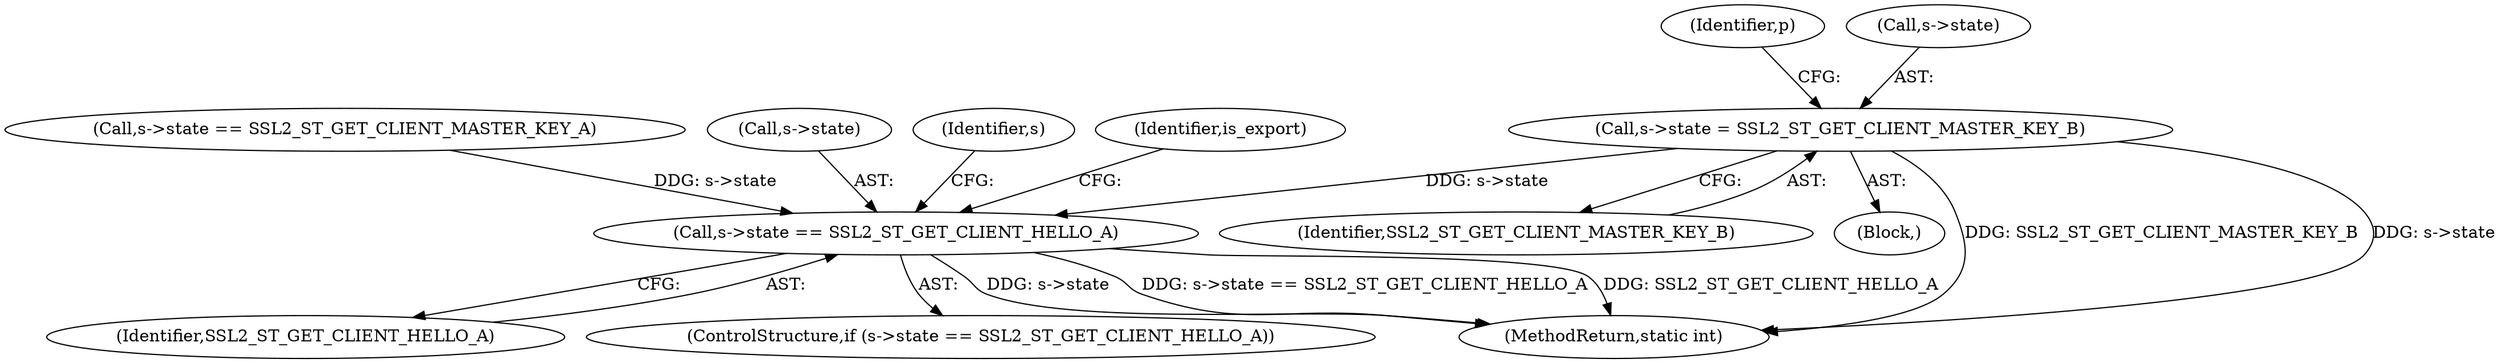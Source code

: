 digraph "0_openssl_86f8fb0e344d62454f8daf3e15236b2b59210756_0@pointer" {
"1000286" [label="(Call,s->state = SSL2_ST_GET_CLIENT_MASTER_KEY_B)"];
"1000693" [label="(Call,s->state == SSL2_ST_GET_CLIENT_HELLO_A)"];
"1000146" [label="(Block,)"];
"1000292" [label="(Identifier,p)"];
"1000141" [label="(Call,s->state == SSL2_ST_GET_CLIENT_MASTER_KEY_A)"];
"1000694" [label="(Call,s->state)"];
"1000701" [label="(Identifier,s)"];
"1000287" [label="(Call,s->state)"];
"1001229" [label="(MethodReturn,static int)"];
"1000286" [label="(Call,s->state = SSL2_ST_GET_CLIENT_MASTER_KEY_B)"];
"1000693" [label="(Call,s->state == SSL2_ST_GET_CLIENT_HELLO_A)"];
"1000710" [label="(Identifier,is_export)"];
"1000290" [label="(Identifier,SSL2_ST_GET_CLIENT_MASTER_KEY_B)"];
"1000697" [label="(Identifier,SSL2_ST_GET_CLIENT_HELLO_A)"];
"1000692" [label="(ControlStructure,if (s->state == SSL2_ST_GET_CLIENT_HELLO_A))"];
"1000286" -> "1000146"  [label="AST: "];
"1000286" -> "1000290"  [label="CFG: "];
"1000287" -> "1000286"  [label="AST: "];
"1000290" -> "1000286"  [label="AST: "];
"1000292" -> "1000286"  [label="CFG: "];
"1000286" -> "1001229"  [label="DDG: SSL2_ST_GET_CLIENT_MASTER_KEY_B"];
"1000286" -> "1001229"  [label="DDG: s->state"];
"1000286" -> "1000693"  [label="DDG: s->state"];
"1000693" -> "1000692"  [label="AST: "];
"1000693" -> "1000697"  [label="CFG: "];
"1000694" -> "1000693"  [label="AST: "];
"1000697" -> "1000693"  [label="AST: "];
"1000701" -> "1000693"  [label="CFG: "];
"1000710" -> "1000693"  [label="CFG: "];
"1000693" -> "1001229"  [label="DDG: s->state == SSL2_ST_GET_CLIENT_HELLO_A"];
"1000693" -> "1001229"  [label="DDG: SSL2_ST_GET_CLIENT_HELLO_A"];
"1000693" -> "1001229"  [label="DDG: s->state"];
"1000141" -> "1000693"  [label="DDG: s->state"];
}
